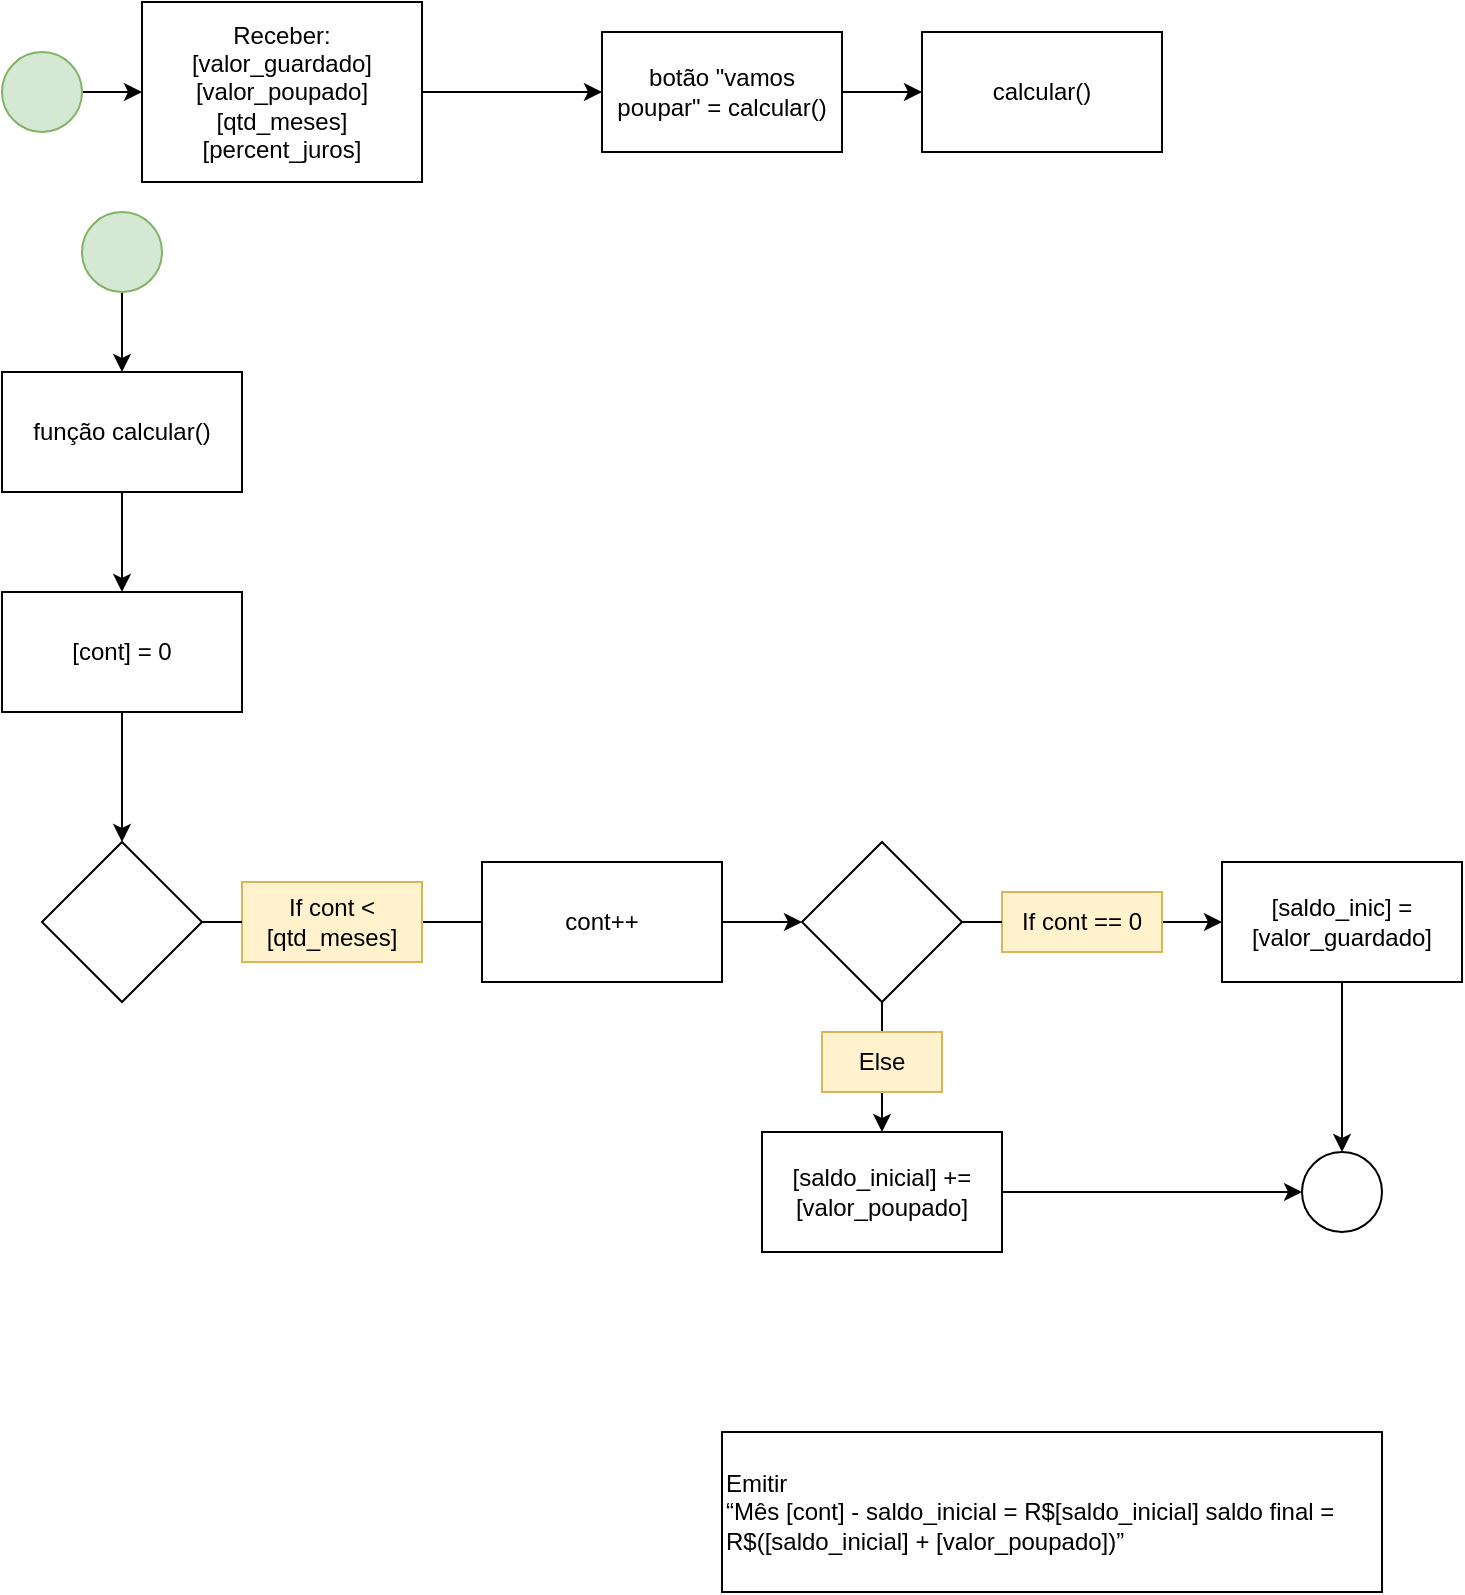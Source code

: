<mxfile version="20.4.2" type="device"><diagram id="8QijscK_PRPNhOK7DP-N" name="Página-1"><mxGraphModel dx="868" dy="450" grid="1" gridSize="10" guides="1" tooltips="1" connect="1" arrows="1" fold="1" page="1" pageScale="1" pageWidth="827" pageHeight="1169" math="0" shadow="0"><root><mxCell id="0"/><mxCell id="1" parent="0"/><mxCell id="HTmrhJUxczRqYsQc9MUX-3" value="" style="edgeStyle=orthogonalEdgeStyle;rounded=0;orthogonalLoop=1;jettySize=auto;html=1;" edge="1" parent="1" source="HTmrhJUxczRqYsQc9MUX-1" target="HTmrhJUxczRqYsQc9MUX-2"><mxGeometry relative="1" as="geometry"/></mxCell><mxCell id="HTmrhJUxczRqYsQc9MUX-1" value="" style="ellipse;whiteSpace=wrap;html=1;aspect=fixed;fillColor=#d5e8d4;strokeColor=#82b366;" vertex="1" parent="1"><mxGeometry x="40" y="40" width="40" height="40" as="geometry"/></mxCell><mxCell id="HTmrhJUxczRqYsQc9MUX-5" value="" style="edgeStyle=orthogonalEdgeStyle;rounded=0;orthogonalLoop=1;jettySize=auto;html=1;" edge="1" parent="1" source="HTmrhJUxczRqYsQc9MUX-2" target="HTmrhJUxczRqYsQc9MUX-4"><mxGeometry relative="1" as="geometry"/></mxCell><mxCell id="HTmrhJUxczRqYsQc9MUX-2" value="Receber:&lt;br&gt;[valor_guardado]&lt;br&gt;[valor_poupado]&lt;br&gt;[qtd_meses]&lt;br&gt;[percent_juros]" style="whiteSpace=wrap;html=1;" vertex="1" parent="1"><mxGeometry x="110" y="15" width="140" height="90" as="geometry"/></mxCell><mxCell id="HTmrhJUxczRqYsQc9MUX-8" value="" style="edgeStyle=orthogonalEdgeStyle;rounded=0;orthogonalLoop=1;jettySize=auto;html=1;" edge="1" parent="1" source="HTmrhJUxczRqYsQc9MUX-4" target="HTmrhJUxczRqYsQc9MUX-7"><mxGeometry relative="1" as="geometry"/></mxCell><mxCell id="HTmrhJUxczRqYsQc9MUX-4" value="botão &quot;vamos poupar&quot;&amp;nbsp;= calcular()" style="whiteSpace=wrap;html=1;" vertex="1" parent="1"><mxGeometry x="340" y="30" width="120" height="60" as="geometry"/></mxCell><mxCell id="HTmrhJUxczRqYsQc9MUX-10" value="" style="edgeStyle=orthogonalEdgeStyle;rounded=0;orthogonalLoop=1;jettySize=auto;html=1;" edge="1" parent="1" source="HTmrhJUxczRqYsQc9MUX-6" target="HTmrhJUxczRqYsQc9MUX-9"><mxGeometry relative="1" as="geometry"/></mxCell><mxCell id="HTmrhJUxczRqYsQc9MUX-6" value="" style="ellipse;whiteSpace=wrap;html=1;aspect=fixed;fillColor=#d5e8d4;strokeColor=#82b366;" vertex="1" parent="1"><mxGeometry x="80" y="120" width="40" height="40" as="geometry"/></mxCell><mxCell id="HTmrhJUxczRqYsQc9MUX-7" value="calcular()" style="whiteSpace=wrap;html=1;" vertex="1" parent="1"><mxGeometry x="500" y="30" width="120" height="60" as="geometry"/></mxCell><mxCell id="HTmrhJUxczRqYsQc9MUX-16" value="" style="edgeStyle=orthogonalEdgeStyle;rounded=0;orthogonalLoop=1;jettySize=auto;html=1;" edge="1" parent="1" source="HTmrhJUxczRqYsQc9MUX-9" target="HTmrhJUxczRqYsQc9MUX-15"><mxGeometry relative="1" as="geometry"/></mxCell><mxCell id="HTmrhJUxczRqYsQc9MUX-9" value="função calcular()" style="whiteSpace=wrap;html=1;" vertex="1" parent="1"><mxGeometry x="40" y="200" width="120" height="60" as="geometry"/></mxCell><mxCell id="HTmrhJUxczRqYsQc9MUX-18" value="" style="edgeStyle=orthogonalEdgeStyle;rounded=0;orthogonalLoop=1;jettySize=auto;html=1;" edge="1" parent="1" source="HTmrhJUxczRqYsQc9MUX-15" target="HTmrhJUxczRqYsQc9MUX-17"><mxGeometry relative="1" as="geometry"/></mxCell><mxCell id="HTmrhJUxczRqYsQc9MUX-15" value="[cont] = 0" style="whiteSpace=wrap;html=1;" vertex="1" parent="1"><mxGeometry x="40" y="310" width="120" height="60" as="geometry"/></mxCell><mxCell id="HTmrhJUxczRqYsQc9MUX-24" style="edgeStyle=orthogonalEdgeStyle;rounded=0;orthogonalLoop=1;jettySize=auto;html=1;startArrow=none;" edge="1" parent="1" source="HTmrhJUxczRqYsQc9MUX-21"><mxGeometry relative="1" as="geometry"><mxPoint x="300" y="475" as="targetPoint"/></mxGeometry></mxCell><mxCell id="HTmrhJUxczRqYsQc9MUX-17" value="" style="rhombus;whiteSpace=wrap;html=1;" vertex="1" parent="1"><mxGeometry x="60" y="435" width="80" height="80" as="geometry"/></mxCell><mxCell id="HTmrhJUxczRqYsQc9MUX-19" value="Emitir&lt;br&gt;“Mês [cont] - saldo_inicial = R$[saldo_inicial] saldo final = R$([saldo_inicial] + [valor_poupado])”" style="whiteSpace=wrap;html=1;align=left;" vertex="1" parent="1"><mxGeometry x="400" y="730" width="330" height="80" as="geometry"/></mxCell><mxCell id="HTmrhJUxczRqYsQc9MUX-32" style="edgeStyle=orthogonalEdgeStyle;rounded=0;orthogonalLoop=1;jettySize=auto;html=1;entryX=0;entryY=0.5;entryDx=0;entryDy=0;startArrow=none;" edge="1" parent="1" source="HTmrhJUxczRqYsQc9MUX-30" target="HTmrhJUxczRqYsQc9MUX-31"><mxGeometry relative="1" as="geometry"/></mxCell><mxCell id="HTmrhJUxczRqYsQc9MUX-35" value="" style="edgeStyle=orthogonalEdgeStyle;rounded=0;orthogonalLoop=1;jettySize=auto;html=1;" edge="1" parent="1" source="HTmrhJUxczRqYsQc9MUX-23" target="HTmrhJUxczRqYsQc9MUX-34"><mxGeometry relative="1" as="geometry"/></mxCell><mxCell id="HTmrhJUxczRqYsQc9MUX-23" value="" style="rhombus;whiteSpace=wrap;html=1;" vertex="1" parent="1"><mxGeometry x="440" y="435" width="80" height="80" as="geometry"/></mxCell><mxCell id="HTmrhJUxczRqYsQc9MUX-21" value="If cont &amp;lt; [qtd_meses]" style="text;html=1;strokeColor=#d6b656;fillColor=#fff2cc;align=center;verticalAlign=middle;whiteSpace=wrap;rounded=0;" vertex="1" parent="1"><mxGeometry x="160" y="455" width="90" height="40" as="geometry"/></mxCell><mxCell id="HTmrhJUxczRqYsQc9MUX-25" value="" style="edgeStyle=orthogonalEdgeStyle;rounded=0;orthogonalLoop=1;jettySize=auto;html=1;endArrow=none;" edge="1" parent="1" source="HTmrhJUxczRqYsQc9MUX-17" target="HTmrhJUxczRqYsQc9MUX-21"><mxGeometry relative="1" as="geometry"><mxPoint x="430" y="475" as="targetPoint"/><mxPoint x="140" y="475" as="sourcePoint"/></mxGeometry></mxCell><mxCell id="HTmrhJUxczRqYsQc9MUX-28" style="edgeStyle=orthogonalEdgeStyle;rounded=0;orthogonalLoop=1;jettySize=auto;html=1;" edge="1" parent="1" source="HTmrhJUxczRqYsQc9MUX-26" target="HTmrhJUxczRqYsQc9MUX-23"><mxGeometry relative="1" as="geometry"/></mxCell><mxCell id="HTmrhJUxczRqYsQc9MUX-26" value="cont++" style="rounded=0;whiteSpace=wrap;html=1;" vertex="1" parent="1"><mxGeometry x="280" y="445" width="120" height="60" as="geometry"/></mxCell><mxCell id="HTmrhJUxczRqYsQc9MUX-38" style="edgeStyle=orthogonalEdgeStyle;rounded=0;orthogonalLoop=1;jettySize=auto;html=1;" edge="1" parent="1" source="HTmrhJUxczRqYsQc9MUX-31"><mxGeometry relative="1" as="geometry"><mxPoint x="710" y="590" as="targetPoint"/></mxGeometry></mxCell><mxCell id="HTmrhJUxczRqYsQc9MUX-31" value="[saldo_inic] = [valor_guardado]" style="rounded=0;whiteSpace=wrap;html=1;" vertex="1" parent="1"><mxGeometry x="650" y="445" width="120" height="60" as="geometry"/></mxCell><mxCell id="HTmrhJUxczRqYsQc9MUX-30" value="If cont == 0" style="text;html=1;strokeColor=#d6b656;fillColor=#fff2cc;align=center;verticalAlign=middle;whiteSpace=wrap;rounded=0;" vertex="1" parent="1"><mxGeometry x="540" y="460" width="80" height="30" as="geometry"/></mxCell><mxCell id="HTmrhJUxczRqYsQc9MUX-33" value="" style="edgeStyle=orthogonalEdgeStyle;rounded=0;orthogonalLoop=1;jettySize=auto;html=1;entryX=0;entryY=0.5;entryDx=0;entryDy=0;endArrow=none;" edge="1" parent="1" source="HTmrhJUxczRqYsQc9MUX-23" target="HTmrhJUxczRqYsQc9MUX-30"><mxGeometry relative="1" as="geometry"><mxPoint x="520" y="475" as="sourcePoint"/><mxPoint x="670" y="475" as="targetPoint"/></mxGeometry></mxCell><mxCell id="HTmrhJUxczRqYsQc9MUX-37" style="edgeStyle=orthogonalEdgeStyle;rounded=0;orthogonalLoop=1;jettySize=auto;html=1;" edge="1" parent="1" source="HTmrhJUxczRqYsQc9MUX-34" target="HTmrhJUxczRqYsQc9MUX-39"><mxGeometry relative="1" as="geometry"><mxPoint x="690" y="610" as="targetPoint"/></mxGeometry></mxCell><mxCell id="HTmrhJUxczRqYsQc9MUX-34" value="[saldo_inicial] += [valor_poupado]" style="whiteSpace=wrap;html=1;" vertex="1" parent="1"><mxGeometry x="420" y="580" width="120" height="60" as="geometry"/></mxCell><mxCell id="HTmrhJUxczRqYsQc9MUX-36" value="Else" style="text;html=1;strokeColor=#d6b656;fillColor=#fff2cc;align=center;verticalAlign=middle;whiteSpace=wrap;rounded=0;" vertex="1" parent="1"><mxGeometry x="450" y="530" width="60" height="30" as="geometry"/></mxCell><mxCell id="HTmrhJUxczRqYsQc9MUX-39" value="" style="ellipse;whiteSpace=wrap;html=1;aspect=fixed;" vertex="1" parent="1"><mxGeometry x="690" y="590" width="40" height="40" as="geometry"/></mxCell></root></mxGraphModel></diagram></mxfile>
